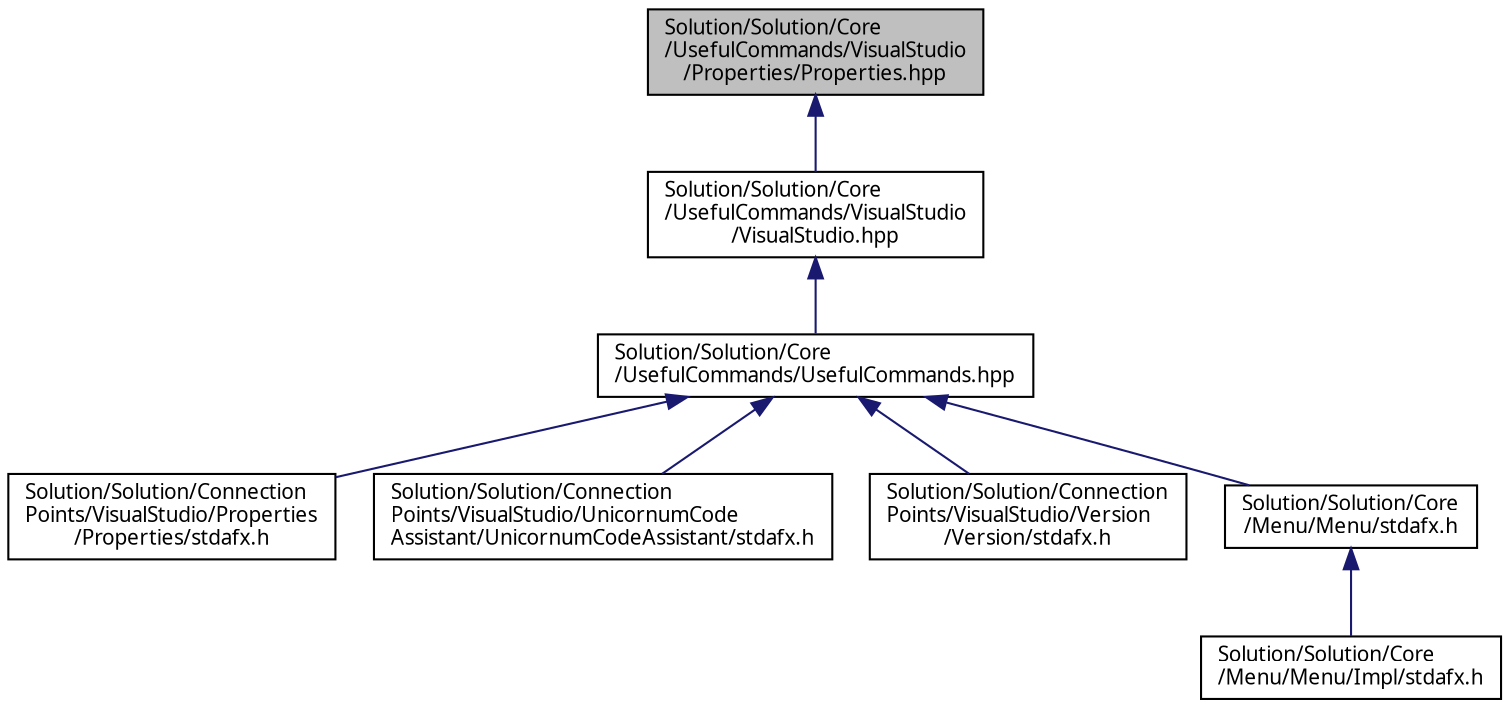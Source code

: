 digraph "Solution/Solution/Core/UsefulCommands/VisualStudio/Properties/Properties.hpp"
{
 // INTERACTIVE_SVG=YES
  edge [fontname="Verdana",fontsize="10",labelfontname="Verdana",labelfontsize="10"];
  node [fontname="Verdana",fontsize="10",shape=record];
  Node1 [label="Solution/Solution/Core\l/UsefulCommands/VisualStudio\l/Properties/Properties.hpp",height=0.2,width=0.4,color="black", fillcolor="grey75", style="filled", fontcolor="black"];
  Node1 -> Node2 [dir="back",color="midnightblue",fontsize="10",style="solid",fontname="Verdana"];
  Node2 [label="Solution/Solution/Core\l/UsefulCommands/VisualStudio\l/VisualStudio.hpp",height=0.2,width=0.4,color="black", fillcolor="white", style="filled",URL="$_core_2_useful_commands_2_visual_studio_2_visual_studio_8hpp.html"];
  Node2 -> Node3 [dir="back",color="midnightblue",fontsize="10",style="solid",fontname="Verdana"];
  Node3 [label="Solution/Solution/Core\l/UsefulCommands/UsefulCommands.hpp",height=0.2,width=0.4,color="black", fillcolor="white", style="filled",URL="$_useful_commands_8hpp_source.html"];
  Node3 -> Node4 [dir="back",color="midnightblue",fontsize="10",style="solid",fontname="Verdana"];
  Node4 [label="Solution/Solution/Connection\lPoints/VisualStudio/Properties\l/Properties/stdafx.h",height=0.2,width=0.4,color="black", fillcolor="white", style="filled",URL="$_connection_points_2_visual_studio_2_properties_2_properties_2stdafx_8h_source.html"];
  Node3 -> Node5 [dir="back",color="midnightblue",fontsize="10",style="solid",fontname="Verdana"];
  Node5 [label="Solution/Solution/Connection\lPoints/VisualStudio/UnicornumCode\lAssistant/UnicornumCodeAssistant/stdafx.h",height=0.2,width=0.4,color="black", fillcolor="white", style="filled",URL="$_connection_points_2_visual_studio_2_unicornum_code_assistant_2_unicornum_code_assistant_2stdafx_8h_source.html"];
  Node3 -> Node6 [dir="back",color="midnightblue",fontsize="10",style="solid",fontname="Verdana"];
  Node6 [label="Solution/Solution/Connection\lPoints/VisualStudio/Version\l/Version/stdafx.h",height=0.2,width=0.4,color="black", fillcolor="white", style="filled",URL="$_connection_points_2_visual_studio_2_version_2_version_2stdafx_8h_source.html"];
  Node3 -> Node7 [dir="back",color="midnightblue",fontsize="10",style="solid",fontname="Verdana"];
  Node7 [label="Solution/Solution/Core\l/Menu/Menu/stdafx.h",height=0.2,width=0.4,color="black", fillcolor="white", style="filled",URL="$_core_2_menu_2_menu_2stdafx_8h_source.html"];
  Node7 -> Node8 [dir="back",color="midnightblue",fontsize="10",style="solid",fontname="Verdana"];
  Node8 [label="Solution/Solution/Core\l/Menu/Menu/Impl/stdafx.h",height=0.2,width=0.4,color="black", fillcolor="white", style="filled",URL="$_core_2_menu_2_menu_2_impl_2stdafx_8h_source.html"];
}

